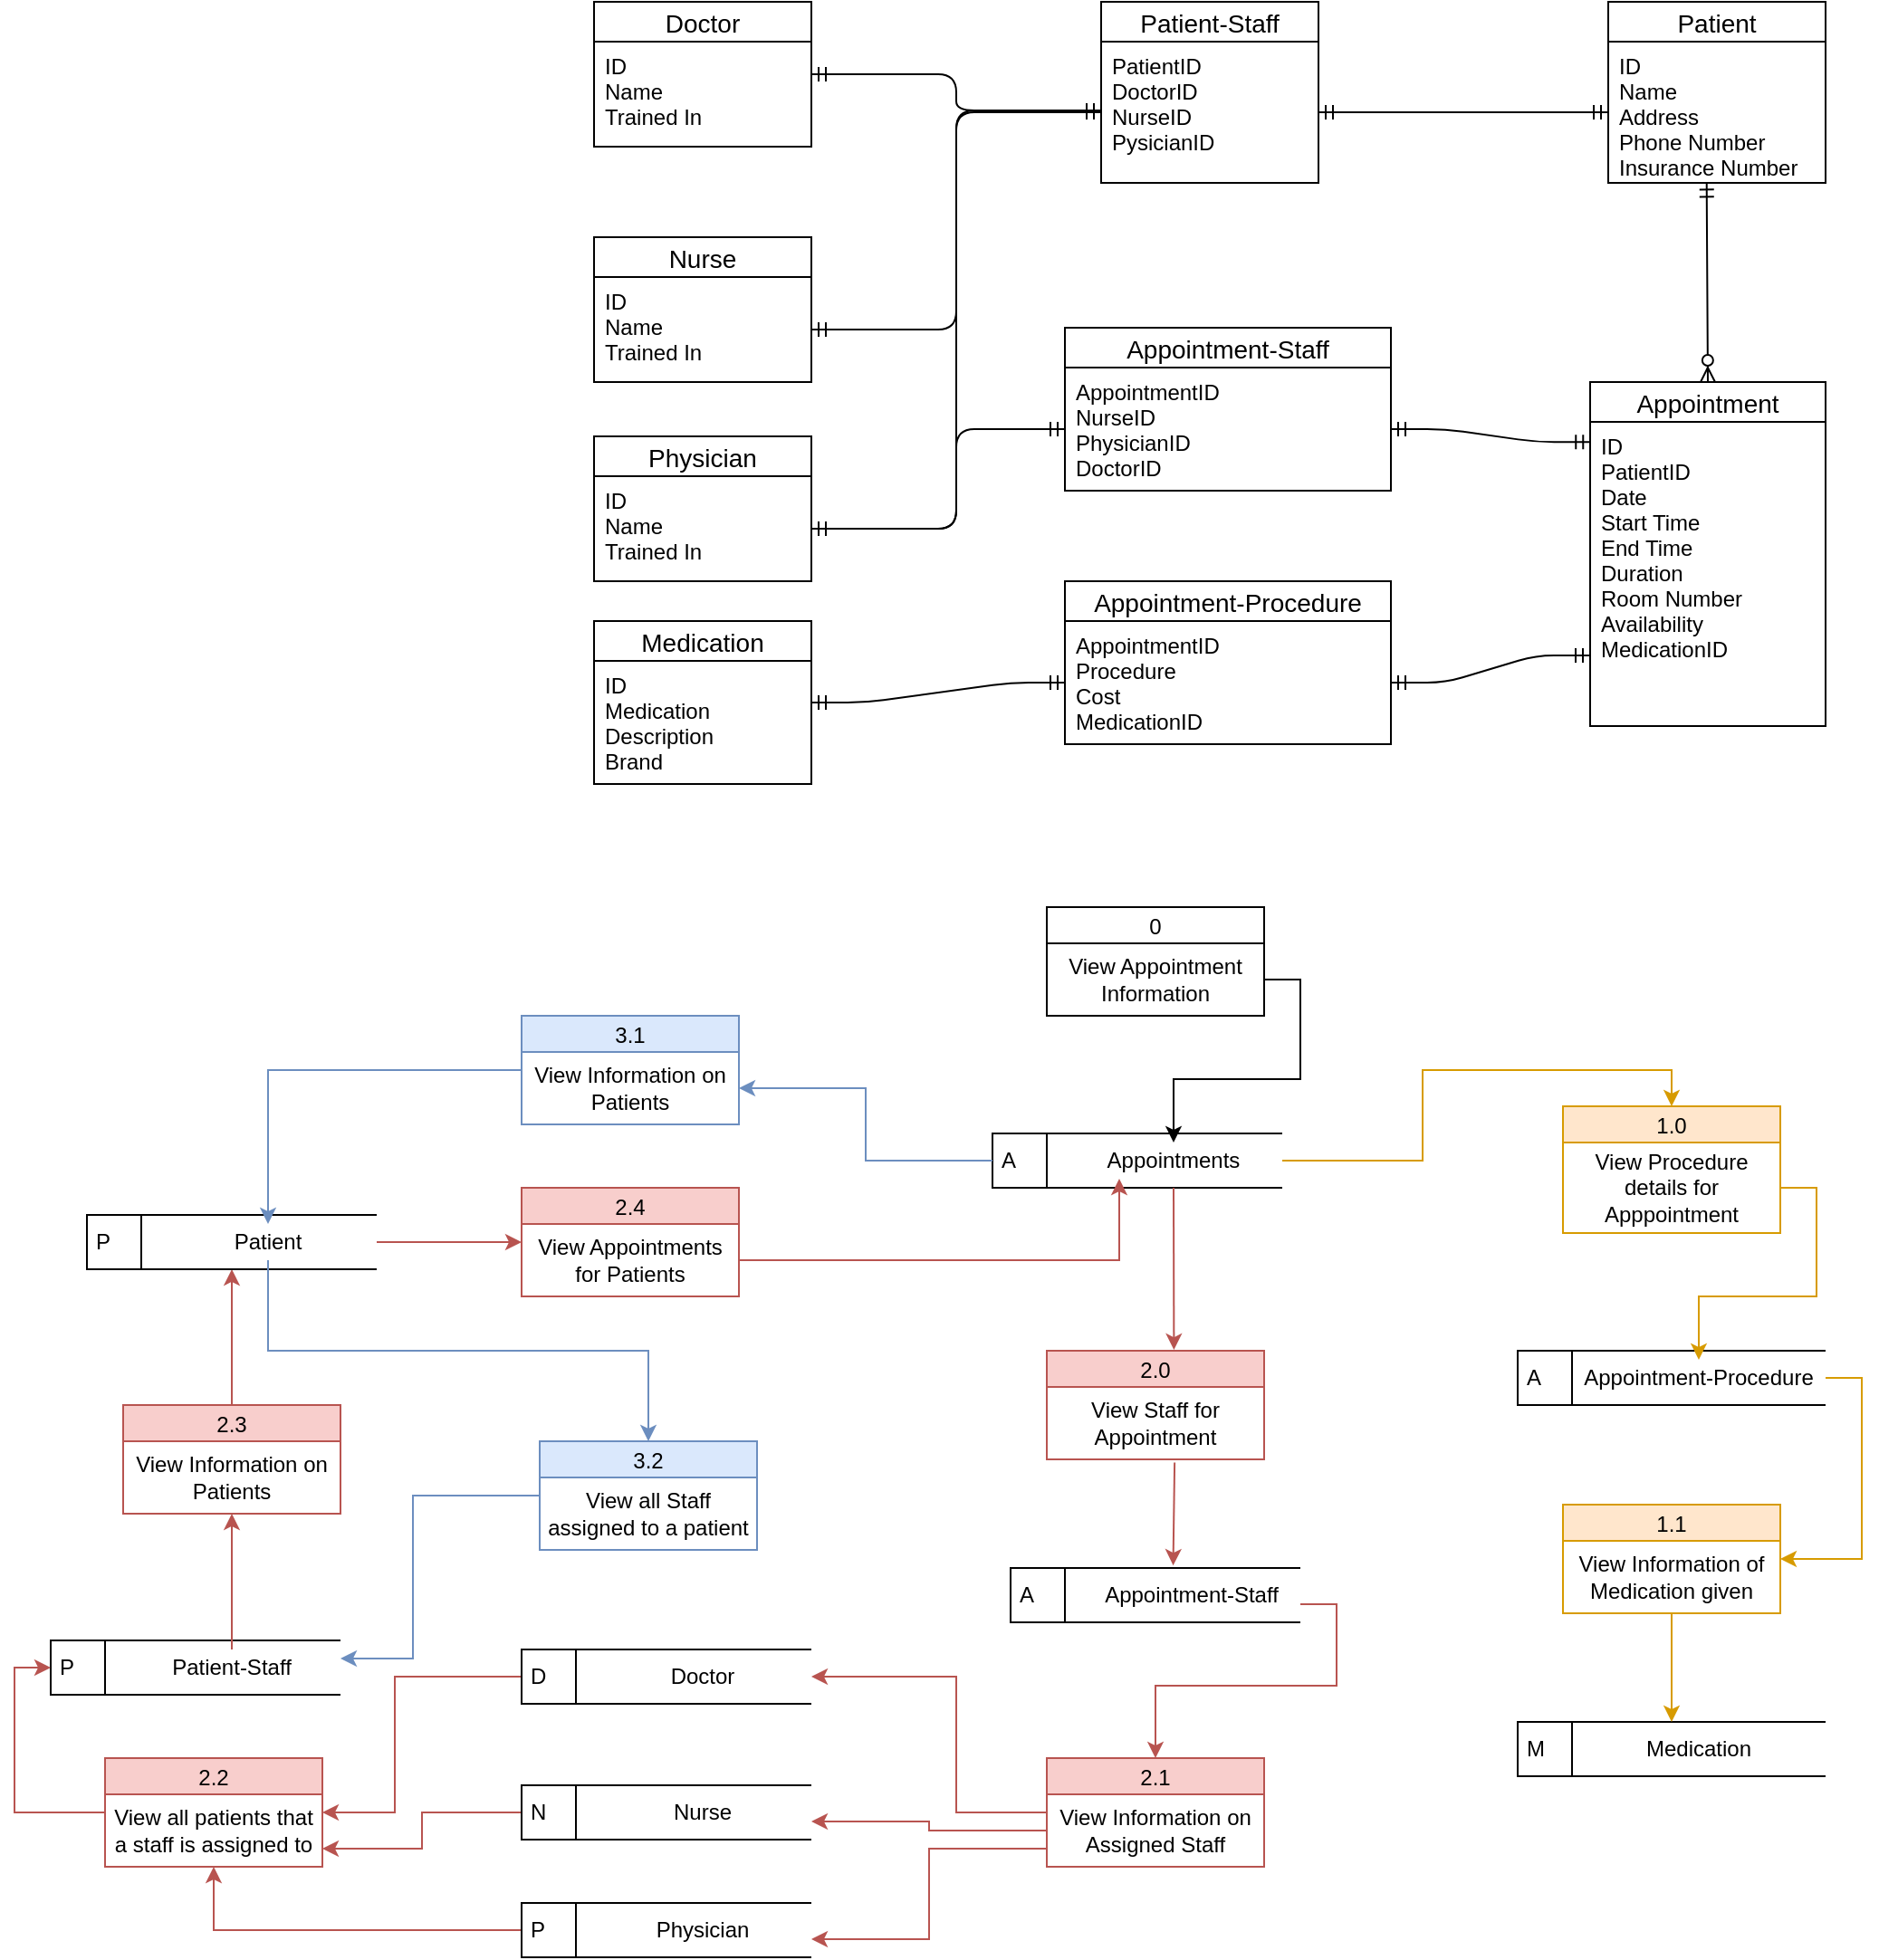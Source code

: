 <mxfile version="13.0.0" type="device"><diagram id="UgqvoOpmT3-BcwIQgKVd" name="Page-1"><mxGraphModel dx="3253" dy="1047" grid="1" gridSize="10" guides="1" tooltips="1" connect="1" arrows="1" fold="1" page="1" pageScale="1" pageWidth="827" pageHeight="1169" math="0" shadow="0"><root><mxCell id="0"/><mxCell id="1" parent="0"/><mxCell id="y8rq7fUijjuKNw_hr2GU-1" value="Doctor" style="swimlane;fontStyle=0;childLayout=stackLayout;horizontal=1;startSize=22;horizontalStack=0;resizeParent=1;resizeParentMax=0;resizeLast=0;collapsible=1;marginBottom=0;align=center;fontSize=14;" parent="1" vertex="1"><mxGeometry x="80" y="40" width="120" height="80" as="geometry"/></mxCell><mxCell id="y8rq7fUijjuKNw_hr2GU-2" value="ID&#10;Name&#10;Trained In" style="text;strokeColor=none;fillColor=none;spacingLeft=4;spacingRight=4;overflow=hidden;rotatable=0;points=[[0,0.5],[1,0.5]];portConstraint=eastwest;fontSize=12;" parent="y8rq7fUijjuKNw_hr2GU-1" vertex="1"><mxGeometry y="22" width="120" height="58" as="geometry"/></mxCell><mxCell id="y8rq7fUijjuKNw_hr2GU-9" value="Physician" style="swimlane;fontStyle=0;childLayout=stackLayout;horizontal=1;startSize=22;horizontalStack=0;resizeParent=1;resizeParentMax=0;resizeLast=0;collapsible=1;marginBottom=0;align=center;fontSize=14;" parent="1" vertex="1"><mxGeometry x="80" y="280" width="120" height="80" as="geometry"/></mxCell><mxCell id="y8rq7fUijjuKNw_hr2GU-10" value="ID&#10;Name&#10;Trained In" style="text;strokeColor=none;fillColor=none;spacingLeft=4;spacingRight=4;overflow=hidden;rotatable=0;points=[[0,0.5],[1,0.5]];portConstraint=eastwest;fontSize=12;" parent="y8rq7fUijjuKNw_hr2GU-9" vertex="1"><mxGeometry y="22" width="120" height="58" as="geometry"/></mxCell><mxCell id="y8rq7fUijjuKNw_hr2GU-15" value="Patient-Staff" style="swimlane;fontStyle=0;childLayout=stackLayout;horizontal=1;startSize=22;horizontalStack=0;resizeParent=1;resizeParentMax=0;resizeLast=0;collapsible=1;marginBottom=0;align=center;fontSize=14;" parent="1" vertex="1"><mxGeometry x="360" y="40" width="120" height="100" as="geometry"/></mxCell><mxCell id="y8rq7fUijjuKNw_hr2GU-16" value="PatientID&#10;DoctorID&#10;NurseID&#10;PysicianID" style="text;strokeColor=none;fillColor=none;spacingLeft=4;spacingRight=4;overflow=hidden;rotatable=0;points=[[0,0.5],[1,0.5]];portConstraint=eastwest;fontSize=12;" parent="y8rq7fUijjuKNw_hr2GU-15" vertex="1"><mxGeometry y="22" width="120" height="78" as="geometry"/></mxCell><mxCell id="y8rq7fUijjuKNw_hr2GU-17" value="Nurse" style="swimlane;fontStyle=0;childLayout=stackLayout;horizontal=1;startSize=22;horizontalStack=0;resizeParent=1;resizeParentMax=0;resizeLast=0;collapsible=1;marginBottom=0;align=center;fontSize=14;" parent="1" vertex="1"><mxGeometry x="80" y="170" width="120" height="80" as="geometry"/></mxCell><mxCell id="y8rq7fUijjuKNw_hr2GU-18" value="ID&#10;Name&#10;Trained In" style="text;strokeColor=none;fillColor=none;spacingLeft=4;spacingRight=4;overflow=hidden;rotatable=0;points=[[0,0.5],[1,0.5]];portConstraint=eastwest;fontSize=12;" parent="y8rq7fUijjuKNw_hr2GU-17" vertex="1"><mxGeometry y="22" width="120" height="58" as="geometry"/></mxCell><mxCell id="y8rq7fUijjuKNw_hr2GU-26" value="" style="fontSize=12;html=1;endArrow=ERmandOne;startArrow=ERmandOne;exitX=1;exitY=0.5;exitDx=0;exitDy=0;entryX=0;entryY=0.5;entryDx=0;entryDy=0;" parent="1" source="y8rq7fUijjuKNw_hr2GU-10" target="y8rq7fUijjuKNw_hr2GU-16" edge="1"><mxGeometry width="100" height="100" relative="1" as="geometry"><mxPoint x="340" y="270" as="sourcePoint"/><mxPoint x="440" y="170" as="targetPoint"/><Array as="points"><mxPoint x="280" y="331"/><mxPoint x="280" y="101"/></Array></mxGeometry></mxCell><mxCell id="y8rq7fUijjuKNw_hr2GU-27" value="" style="fontSize=12;html=1;endArrow=ERmandOne;startArrow=ERmandOne;exitX=1;exitY=0.5;exitDx=0;exitDy=0;" parent="1" source="y8rq7fUijjuKNw_hr2GU-18" edge="1"><mxGeometry width="100" height="100" relative="1" as="geometry"><mxPoint x="210" y="341" as="sourcePoint"/><mxPoint x="360" y="100" as="targetPoint"/><Array as="points"><mxPoint x="280" y="221"/><mxPoint x="280" y="100"/></Array></mxGeometry></mxCell><mxCell id="y8rq7fUijjuKNw_hr2GU-28" value="" style="fontSize=12;html=1;endArrow=ERmandOne;startArrow=ERmandOne;" parent="1" edge="1"><mxGeometry width="100" height="100" relative="1" as="geometry"><mxPoint x="200" y="80" as="sourcePoint"/><mxPoint x="360" y="100" as="targetPoint"/><Array as="points"><mxPoint x="280" y="80"/><mxPoint x="280" y="100"/></Array></mxGeometry></mxCell><mxCell id="wnxnbqq_nV2iklTMP7Pu-3" value="Appointment-Staff" style="swimlane;fontStyle=0;childLayout=stackLayout;horizontal=1;startSize=22;horizontalStack=0;resizeParent=1;resizeParentMax=0;resizeLast=0;collapsible=1;marginBottom=0;align=center;fontSize=14;" vertex="1" parent="1"><mxGeometry x="340" y="220" width="180" height="90" as="geometry"><mxRectangle x="120" y="600" width="180" height="22" as="alternateBounds"/></mxGeometry></mxCell><mxCell id="wnxnbqq_nV2iklTMP7Pu-4" value="AppointmentID&#10;NurseID&#10;PhysicianID&#10;DoctorID" style="text;strokeColor=none;fillColor=none;spacingLeft=4;spacingRight=4;overflow=hidden;rotatable=0;points=[[0,0.5],[1,0.5]];portConstraint=eastwest;fontSize=12;" vertex="1" parent="wnxnbqq_nV2iklTMP7Pu-3"><mxGeometry y="22" width="180" height="68" as="geometry"/></mxCell><mxCell id="wnxnbqq_nV2iklTMP7Pu-1" value="Appointment-Procedure" style="swimlane;fontStyle=0;childLayout=stackLayout;horizontal=1;startSize=22;horizontalStack=0;resizeParent=1;resizeParentMax=0;resizeLast=0;collapsible=1;marginBottom=0;align=center;fontSize=14;" vertex="1" parent="1"><mxGeometry x="340" y="360" width="180" height="90" as="geometry"><mxRectangle x="120" y="600" width="180" height="22" as="alternateBounds"/></mxGeometry></mxCell><mxCell id="wnxnbqq_nV2iklTMP7Pu-2" value="AppointmentID&#10;Procedure&#10;Cost&#10;MedicationID" style="text;strokeColor=none;fillColor=none;spacingLeft=4;spacingRight=4;overflow=hidden;rotatable=0;points=[[0,0.5],[1,0.5]];portConstraint=eastwest;fontSize=12;" vertex="1" parent="wnxnbqq_nV2iklTMP7Pu-1"><mxGeometry y="22" width="180" height="68" as="geometry"/></mxCell><mxCell id="y8rq7fUijjuKNw_hr2GU-13" value="Appointment" style="swimlane;fontStyle=0;childLayout=stackLayout;horizontal=1;startSize=22;horizontalStack=0;resizeParent=1;resizeParentMax=0;resizeLast=0;collapsible=1;marginBottom=0;align=center;fontSize=14;" parent="1" vertex="1"><mxGeometry x="630" y="250" width="130" height="190" as="geometry"/></mxCell><mxCell id="y8rq7fUijjuKNw_hr2GU-14" value="ID&#10;PatientID&#10;Date&#10;Start Time&#10;End Time&#10;Duration&#10;Room Number&#10;Availability&#10;MedicationID" style="text;strokeColor=none;fillColor=none;spacingLeft=4;spacingRight=4;overflow=hidden;rotatable=0;points=[[0,0.5],[1,0.5]];portConstraint=eastwest;fontSize=12;" parent="y8rq7fUijjuKNw_hr2GU-13" vertex="1"><mxGeometry y="22" width="130" height="168" as="geometry"/></mxCell><mxCell id="y8rq7fUijjuKNw_hr2GU-19" value="Patient" style="swimlane;fontStyle=0;childLayout=stackLayout;horizontal=1;startSize=22;horizontalStack=0;resizeParent=1;resizeParentMax=0;resizeLast=0;collapsible=1;marginBottom=0;align=center;fontSize=14;" parent="1" vertex="1"><mxGeometry x="640" y="40" width="120" height="100" as="geometry"/></mxCell><mxCell id="y8rq7fUijjuKNw_hr2GU-20" value="ID&#10;Name&#10;Address&#10;Phone Number&#10;Insurance Number" style="text;strokeColor=none;fillColor=none;spacingLeft=4;spacingRight=4;overflow=hidden;rotatable=0;points=[[0,0.5],[1,0.5]];portConstraint=eastwest;fontSize=12;" parent="y8rq7fUijjuKNw_hr2GU-19" vertex="1"><mxGeometry y="22" width="120" height="78" as="geometry"/></mxCell><mxCell id="wnxnbqq_nV2iklTMP7Pu-5" value="" style="fontSize=12;html=1;endArrow=ERmandOne;startArrow=ERmandOne;entryX=0;entryY=0.5;entryDx=0;entryDy=0;exitX=1;exitY=0.5;exitDx=0;exitDy=0;" edge="1" parent="1" source="y8rq7fUijjuKNw_hr2GU-10" target="wnxnbqq_nV2iklTMP7Pu-4"><mxGeometry width="100" height="100" relative="1" as="geometry"><mxPoint x="200" y="220" as="sourcePoint"/><mxPoint x="350" y="355" as="targetPoint"/><Array as="points"><mxPoint x="280" y="331"/><mxPoint x="280" y="276"/></Array></mxGeometry></mxCell><mxCell id="wnxnbqq_nV2iklTMP7Pu-7" value="" style="edgeStyle=entityRelationEdgeStyle;fontSize=12;html=1;endArrow=ERmandOne;startArrow=ERmandOne;entryX=0.001;entryY=0.066;entryDx=0;entryDy=0;entryPerimeter=0;" edge="1" parent="1" source="wnxnbqq_nV2iklTMP7Pu-4" target="y8rq7fUijjuKNw_hr2GU-14"><mxGeometry width="100" height="100" relative="1" as="geometry"><mxPoint x="140" y="560" as="sourcePoint"/><mxPoint x="240" y="460" as="targetPoint"/></mxGeometry></mxCell><mxCell id="wnxnbqq_nV2iklTMP7Pu-8" value="" style="edgeStyle=entityRelationEdgeStyle;fontSize=12;html=1;endArrow=ERmandOne;startArrow=ERmandOne;exitX=1;exitY=0.5;exitDx=0;exitDy=0;entryX=0;entryY=0.768;entryDx=0;entryDy=0;entryPerimeter=0;" edge="1" parent="1" source="wnxnbqq_nV2iklTMP7Pu-2" target="y8rq7fUijjuKNw_hr2GU-14"><mxGeometry width="100" height="100" relative="1" as="geometry"><mxPoint x="530" y="286.0" as="sourcePoint"/><mxPoint x="620" y="401" as="targetPoint"/></mxGeometry></mxCell><mxCell id="wnxnbqq_nV2iklTMP7Pu-9" value="" style="edgeStyle=entityRelationEdgeStyle;fontSize=12;html=1;endArrow=ERmandOne;startArrow=ERmandOne;exitX=1;exitY=0.5;exitDx=0;exitDy=0;entryX=0;entryY=0.5;entryDx=0;entryDy=0;" edge="1" parent="1" source="y8rq7fUijjuKNw_hr2GU-7" target="wnxnbqq_nV2iklTMP7Pu-2"><mxGeometry width="100" height="100" relative="1" as="geometry"><mxPoint x="520" y="480.0" as="sourcePoint"/><mxPoint x="780" y="360" as="targetPoint"/></mxGeometry></mxCell><mxCell id="wnxnbqq_nV2iklTMP7Pu-10" value="" style="fontSize=12;html=1;endArrow=ERmandOne;startArrow=ERmandOne;entryX=0;entryY=0.5;entryDx=0;entryDy=0;exitX=1;exitY=0.5;exitDx=0;exitDy=0;" edge="1" parent="1" source="y8rq7fUijjuKNw_hr2GU-16" target="y8rq7fUijjuKNw_hr2GU-20"><mxGeometry width="100" height="100" relative="1" as="geometry"><mxPoint x="210" y="341" as="sourcePoint"/><mxPoint x="350" y="286" as="targetPoint"/><Array as="points"><mxPoint x="580" y="101"/></Array></mxGeometry></mxCell><mxCell id="wnxnbqq_nV2iklTMP7Pu-12" value="" style="edgeStyle=orthogonalEdgeStyle;fontSize=12;html=1;endArrow=ERzeroToMany;startArrow=ERmandOne;exitX=0.453;exitY=0.996;exitDx=0;exitDy=0;entryX=0.5;entryY=0;entryDx=0;entryDy=0;exitPerimeter=0;" edge="1" parent="1" source="y8rq7fUijjuKNw_hr2GU-20" target="y8rq7fUijjuKNw_hr2GU-13"><mxGeometry width="100" height="100" relative="1" as="geometry"><mxPoint x="200" y="480" as="sourcePoint"/><mxPoint x="300" y="380" as="targetPoint"/><Array as="points"><mxPoint x="694" y="150"/><mxPoint x="695" y="150"/></Array></mxGeometry></mxCell><mxCell id="y8rq7fUijjuKNw_hr2GU-7" value="Medication" style="swimlane;fontStyle=0;childLayout=stackLayout;horizontal=1;startSize=22;horizontalStack=0;resizeParent=1;resizeParentMax=0;resizeLast=0;collapsible=1;marginBottom=0;align=center;fontSize=14;" parent="1" vertex="1"><mxGeometry x="80" y="382" width="120" height="90" as="geometry"/></mxCell><mxCell id="y8rq7fUijjuKNw_hr2GU-8" value="ID&#10;Medication&#10;Description&#10;Brand" style="text;strokeColor=none;fillColor=none;spacingLeft=4;spacingRight=4;overflow=hidden;rotatable=0;points=[[0,0.5],[1,0.5]];portConstraint=eastwest;fontSize=12;" parent="y8rq7fUijjuKNw_hr2GU-7" vertex="1"><mxGeometry y="22" width="120" height="68" as="geometry"/></mxCell><mxCell id="wnxnbqq_nV2iklTMP7Pu-22" value="" style="group" vertex="1" connectable="0" parent="1"><mxGeometry x="300" y="665" width="160" height="30" as="geometry"/></mxCell><mxCell id="wnxnbqq_nV2iklTMP7Pu-16" value="A" style="html=1;dashed=0;whitespace=wrap;shape=mxgraph.dfd.dataStoreID;align=left;spacingLeft=3;points=[[0,0],[0.5,0],[1,0],[0,0.5],[1,0.5],[0,1],[0.5,1],[1,1]];" vertex="1" parent="wnxnbqq_nV2iklTMP7Pu-22"><mxGeometry width="160" height="30" as="geometry"/></mxCell><mxCell id="wnxnbqq_nV2iklTMP7Pu-18" value="Appointments" style="text;html=1;strokeColor=none;fillColor=none;align=center;verticalAlign=middle;whiteSpace=wrap;rounded=0;" vertex="1" parent="wnxnbqq_nV2iklTMP7Pu-22"><mxGeometry x="40" y="5" width="120" height="20" as="geometry"/></mxCell><mxCell id="wnxnbqq_nV2iklTMP7Pu-28" value="A" style="html=1;dashed=0;whitespace=wrap;shape=mxgraph.dfd.dataStoreID;align=left;spacingLeft=3;points=[[0,0],[0.5,0],[1,0],[0,0.5],[1,0.5],[0,1],[0.5,1],[1,1]];" vertex="1" parent="1"><mxGeometry x="310" y="905" width="160" height="30" as="geometry"/></mxCell><mxCell id="wnxnbqq_nV2iklTMP7Pu-84" style="edgeStyle=orthogonalEdgeStyle;rounded=0;orthogonalLoop=1;jettySize=auto;html=1;exitX=1;exitY=0.75;exitDx=0;exitDy=0;entryX=0.5;entryY=0;entryDx=0;entryDy=0;fillColor=#f8cecc;strokeColor=#b85450;" edge="1" parent="1" source="wnxnbqq_nV2iklTMP7Pu-29" target="wnxnbqq_nV2iklTMP7Pu-39"><mxGeometry relative="1" as="geometry"/></mxCell><mxCell id="wnxnbqq_nV2iklTMP7Pu-29" value="Appointment-Staff" style="text;html=1;strokeColor=none;fillColor=none;align=center;verticalAlign=middle;whiteSpace=wrap;rounded=0;" vertex="1" parent="1"><mxGeometry x="350" y="910" width="120" height="20" as="geometry"/></mxCell><mxCell id="wnxnbqq_nV2iklTMP7Pu-25" value="2.0" style="swimlane;fontStyle=0;childLayout=stackLayout;horizontal=1;startSize=20;fillColor=#f8cecc;horizontalStack=0;resizeParent=1;resizeParentMax=0;resizeLast=0;collapsible=0;marginBottom=0;swimlaneFillColor=#ffffff;strokeColor=#b85450;" vertex="1" parent="1"><mxGeometry x="330" y="785" width="120" height="60" as="geometry"/></mxCell><mxCell id="wnxnbqq_nV2iklTMP7Pu-26" value="View Staff for Appointment" style="text;html=1;strokeColor=none;fillColor=none;align=center;verticalAlign=middle;whiteSpace=wrap;rounded=0;" vertex="1" parent="wnxnbqq_nV2iklTMP7Pu-25"><mxGeometry y="20" width="120" height="40" as="geometry"/></mxCell><mxCell id="wnxnbqq_nV2iklTMP7Pu-32" value="A" style="html=1;dashed=0;whitespace=wrap;shape=mxgraph.dfd.dataStoreID;align=left;spacingLeft=3;points=[[0,0],[0.5,0],[1,0],[0,0.5],[1,0.5],[0,1],[0.5,1],[1,1]];" vertex="1" parent="1"><mxGeometry x="590" y="785" width="170" height="30" as="geometry"/></mxCell><mxCell id="wnxnbqq_nV2iklTMP7Pu-102" style="edgeStyle=orthogonalEdgeStyle;rounded=0;orthogonalLoop=1;jettySize=auto;html=1;exitX=1;exitY=0.5;exitDx=0;exitDy=0;entryX=1;entryY=0.25;entryDx=0;entryDy=0;fillColor=#ffe6cc;strokeColor=#d79b00;" edge="1" parent="1" source="wnxnbqq_nV2iklTMP7Pu-33" target="wnxnbqq_nV2iklTMP7Pu-36"><mxGeometry relative="1" as="geometry"/></mxCell><mxCell id="wnxnbqq_nV2iklTMP7Pu-33" value="Appointment-Procedure" style="text;html=1;strokeColor=none;fillColor=none;align=center;verticalAlign=middle;whiteSpace=wrap;rounded=0;" vertex="1" parent="1"><mxGeometry x="620" y="790" width="140" height="20" as="geometry"/></mxCell><mxCell id="wnxnbqq_nV2iklTMP7Pu-37" value="M" style="html=1;dashed=0;whitespace=wrap;shape=mxgraph.dfd.dataStoreID;align=left;spacingLeft=3;points=[[0,0],[0.5,0],[1,0],[0,0.5],[1,0.5],[0,1],[0.5,1],[1,1]];" vertex="1" parent="1"><mxGeometry x="590" y="990" width="170" height="30" as="geometry"/></mxCell><mxCell id="wnxnbqq_nV2iklTMP7Pu-38" value="Medication" style="text;html=1;strokeColor=none;fillColor=none;align=center;verticalAlign=middle;whiteSpace=wrap;rounded=0;" vertex="1" parent="1"><mxGeometry x="620" y="995" width="140" height="20" as="geometry"/></mxCell><mxCell id="wnxnbqq_nV2iklTMP7Pu-30" value="1.0" style="swimlane;fontStyle=0;childLayout=stackLayout;horizontal=1;startSize=20;fillColor=#ffe6cc;horizontalStack=0;resizeParent=1;resizeParentMax=0;resizeLast=0;collapsible=0;marginBottom=0;swimlaneFillColor=#ffffff;strokeColor=#d79b00;" vertex="1" parent="1"><mxGeometry x="615" y="650" width="120" height="70" as="geometry"/></mxCell><mxCell id="wnxnbqq_nV2iklTMP7Pu-31" value="View Procedure details for Apppointment" style="text;html=1;strokeColor=none;fillColor=none;align=center;verticalAlign=middle;whiteSpace=wrap;rounded=0;" vertex="1" parent="wnxnbqq_nV2iklTMP7Pu-30"><mxGeometry y="20" width="120" height="50" as="geometry"/></mxCell><mxCell id="wnxnbqq_nV2iklTMP7Pu-35" value="1.1" style="swimlane;fontStyle=0;childLayout=stackLayout;horizontal=1;startSize=20;fillColor=#ffe6cc;horizontalStack=0;resizeParent=1;resizeParentMax=0;resizeLast=0;collapsible=0;marginBottom=0;swimlaneFillColor=#ffffff;strokeColor=#d79b00;" vertex="1" parent="1"><mxGeometry x="615" y="870" width="120" height="60" as="geometry"/></mxCell><mxCell id="wnxnbqq_nV2iklTMP7Pu-36" value="View Information of Medication given" style="text;html=1;strokeColor=none;fillColor=none;align=center;verticalAlign=middle;whiteSpace=wrap;rounded=0;" vertex="1" parent="wnxnbqq_nV2iklTMP7Pu-35"><mxGeometry y="20" width="120" height="40" as="geometry"/></mxCell><mxCell id="wnxnbqq_nV2iklTMP7Pu-14" value="0" style="swimlane;fontStyle=0;childLayout=stackLayout;horizontal=1;startSize=20;fillColor=#ffffff;horizontalStack=0;resizeParent=1;resizeParentMax=0;resizeLast=0;collapsible=0;marginBottom=0;swimlaneFillColor=#ffffff;" vertex="1" parent="1"><mxGeometry x="330" y="540" width="120" height="60" as="geometry"/></mxCell><mxCell id="wnxnbqq_nV2iklTMP7Pu-17" value="View Appointment Information" style="text;html=1;strokeColor=none;fillColor=none;align=center;verticalAlign=middle;whiteSpace=wrap;rounded=0;" vertex="1" parent="wnxnbqq_nV2iklTMP7Pu-14"><mxGeometry y="20" width="120" height="40" as="geometry"/></mxCell><mxCell id="wnxnbqq_nV2iklTMP7Pu-88" style="edgeStyle=orthogonalEdgeStyle;rounded=0;orthogonalLoop=1;jettySize=auto;html=1;exitX=0;exitY=0.5;exitDx=0;exitDy=0;entryX=0.5;entryY=1;entryDx=0;entryDy=0;fillColor=#f8cecc;strokeColor=#b85450;" edge="1" parent="1" source="wnxnbqq_nV2iklTMP7Pu-41" target="wnxnbqq_nV2iklTMP7Pu-48"><mxGeometry relative="1" as="geometry"/></mxCell><mxCell id="wnxnbqq_nV2iklTMP7Pu-41" value="P" style="html=1;dashed=0;whitespace=wrap;shape=mxgraph.dfd.dataStoreID;align=left;spacingLeft=3;points=[[0,0],[0.5,0],[1,0],[0,0.5],[1,0.5],[0,1],[0.5,1],[1,1]];" vertex="1" parent="1"><mxGeometry x="40" y="1090" width="160" height="30" as="geometry"/></mxCell><mxCell id="wnxnbqq_nV2iklTMP7Pu-42" value="Physician" style="text;html=1;strokeColor=none;fillColor=none;align=center;verticalAlign=middle;whiteSpace=wrap;rounded=0;" vertex="1" parent="1"><mxGeometry x="80" y="1095" width="120" height="20" as="geometry"/></mxCell><mxCell id="wnxnbqq_nV2iklTMP7Pu-89" style="edgeStyle=orthogonalEdgeStyle;rounded=0;orthogonalLoop=1;jettySize=auto;html=1;exitX=0;exitY=0.5;exitDx=0;exitDy=0;entryX=1;entryY=0.75;entryDx=0;entryDy=0;fillColor=#f8cecc;strokeColor=#b85450;" edge="1" parent="1" source="wnxnbqq_nV2iklTMP7Pu-43" target="wnxnbqq_nV2iklTMP7Pu-48"><mxGeometry relative="1" as="geometry"/></mxCell><mxCell id="wnxnbqq_nV2iklTMP7Pu-43" value="N" style="html=1;dashed=0;whitespace=wrap;shape=mxgraph.dfd.dataStoreID;align=left;spacingLeft=3;points=[[0,0],[0.5,0],[1,0],[0,0.5],[1,0.5],[0,1],[0.5,1],[1,1]];" vertex="1" parent="1"><mxGeometry x="40" y="1025" width="160" height="30" as="geometry"/></mxCell><mxCell id="wnxnbqq_nV2iklTMP7Pu-44" value="Nurse" style="text;html=1;strokeColor=none;fillColor=none;align=center;verticalAlign=middle;whiteSpace=wrap;rounded=0;" vertex="1" parent="1"><mxGeometry x="80" y="1030" width="120" height="20" as="geometry"/></mxCell><mxCell id="wnxnbqq_nV2iklTMP7Pu-90" style="edgeStyle=orthogonalEdgeStyle;rounded=0;orthogonalLoop=1;jettySize=auto;html=1;exitX=0;exitY=0.5;exitDx=0;exitDy=0;entryX=1;entryY=0.25;entryDx=0;entryDy=0;fillColor=#f8cecc;strokeColor=#b85450;" edge="1" parent="1" source="wnxnbqq_nV2iklTMP7Pu-45" target="wnxnbqq_nV2iklTMP7Pu-48"><mxGeometry relative="1" as="geometry"><Array as="points"><mxPoint x="-30" y="965"/><mxPoint x="-30" y="1040"/></Array></mxGeometry></mxCell><mxCell id="wnxnbqq_nV2iklTMP7Pu-45" value="D" style="html=1;dashed=0;whitespace=wrap;shape=mxgraph.dfd.dataStoreID;align=left;spacingLeft=3;points=[[0,0],[0.5,0],[1,0],[0,0.5],[1,0.5],[0,1],[0.5,1],[1,1]];" vertex="1" parent="1"><mxGeometry x="40" y="950" width="160" height="30" as="geometry"/></mxCell><mxCell id="wnxnbqq_nV2iklTMP7Pu-46" value="Doctor" style="text;html=1;strokeColor=none;fillColor=none;align=center;verticalAlign=middle;whiteSpace=wrap;rounded=0;" vertex="1" parent="1"><mxGeometry x="80" y="955" width="120" height="20" as="geometry"/></mxCell><mxCell id="wnxnbqq_nV2iklTMP7Pu-39" value="2.1" style="swimlane;fontStyle=0;childLayout=stackLayout;horizontal=1;startSize=20;fillColor=#f8cecc;horizontalStack=0;resizeParent=1;resizeParentMax=0;resizeLast=0;collapsible=0;marginBottom=0;swimlaneFillColor=#ffffff;strokeColor=#b85450;" vertex="1" parent="1"><mxGeometry x="330" y="1010" width="120" height="60" as="geometry"/></mxCell><mxCell id="wnxnbqq_nV2iklTMP7Pu-40" value="View Information on Assigned Staff" style="text;html=1;strokeColor=none;fillColor=none;align=center;verticalAlign=middle;whiteSpace=wrap;rounded=0;" vertex="1" parent="wnxnbqq_nV2iklTMP7Pu-39"><mxGeometry y="20" width="120" height="40" as="geometry"/></mxCell><mxCell id="wnxnbqq_nV2iklTMP7Pu-49" value="P" style="html=1;dashed=0;whitespace=wrap;shape=mxgraph.dfd.dataStoreID;align=left;spacingLeft=3;points=[[0,0],[0.5,0],[1,0],[0,0.5],[1,0.5],[0,1],[0.5,1],[1,1]];" vertex="1" parent="1"><mxGeometry x="-220" y="945" width="160" height="30" as="geometry"/></mxCell><mxCell id="wnxnbqq_nV2iklTMP7Pu-94" style="edgeStyle=orthogonalEdgeStyle;rounded=0;orthogonalLoop=1;jettySize=auto;html=1;exitX=0.5;exitY=0;exitDx=0;exitDy=0;entryX=0.5;entryY=1;entryDx=0;entryDy=0;fillColor=#f8cecc;strokeColor=#b85450;" edge="1" parent="1" source="wnxnbqq_nV2iklTMP7Pu-50" target="wnxnbqq_nV2iklTMP7Pu-66"><mxGeometry relative="1" as="geometry"/></mxCell><mxCell id="wnxnbqq_nV2iklTMP7Pu-50" value="Patient-Staff" style="text;html=1;strokeColor=none;fillColor=none;align=center;verticalAlign=middle;whiteSpace=wrap;rounded=0;" vertex="1" parent="1"><mxGeometry x="-180" y="950" width="120" height="20" as="geometry"/></mxCell><mxCell id="wnxnbqq_nV2iklTMP7Pu-91" style="edgeStyle=orthogonalEdgeStyle;rounded=0;orthogonalLoop=1;jettySize=auto;html=1;exitX=0;exitY=0.5;exitDx=0;exitDy=0;entryX=0;entryY=0.5;entryDx=0;entryDy=0;fillColor=#f8cecc;strokeColor=#b85450;" edge="1" parent="1" source="wnxnbqq_nV2iklTMP7Pu-47" target="wnxnbqq_nV2iklTMP7Pu-49"><mxGeometry relative="1" as="geometry"/></mxCell><mxCell id="wnxnbqq_nV2iklTMP7Pu-47" value="2.2" style="swimlane;fontStyle=0;childLayout=stackLayout;horizontal=1;startSize=20;fillColor=#f8cecc;horizontalStack=0;resizeParent=1;resizeParentMax=0;resizeLast=0;collapsible=0;marginBottom=0;swimlaneFillColor=#ffffff;strokeColor=#b85450;" vertex="1" parent="1"><mxGeometry x="-190" y="1010" width="120" height="60" as="geometry"/></mxCell><mxCell id="wnxnbqq_nV2iklTMP7Pu-48" value="View all patients that a staff is assigned to" style="text;html=1;strokeColor=none;fillColor=none;align=center;verticalAlign=middle;whiteSpace=wrap;rounded=0;" vertex="1" parent="wnxnbqq_nV2iklTMP7Pu-47"><mxGeometry y="20" width="120" height="40" as="geometry"/></mxCell><mxCell id="wnxnbqq_nV2iklTMP7Pu-95" style="edgeStyle=orthogonalEdgeStyle;rounded=0;orthogonalLoop=1;jettySize=auto;html=1;exitX=0.5;exitY=0;exitDx=0;exitDy=0;entryX=0.5;entryY=1;entryDx=0;entryDy=0;fillColor=#f8cecc;strokeColor=#b85450;" edge="1" parent="1" source="wnxnbqq_nV2iklTMP7Pu-53" target="wnxnbqq_nV2iklTMP7Pu-61"><mxGeometry relative="1" as="geometry"/></mxCell><mxCell id="wnxnbqq_nV2iklTMP7Pu-53" value="2.3" style="swimlane;fontStyle=0;childLayout=stackLayout;horizontal=1;startSize=20;fillColor=#f8cecc;horizontalStack=0;resizeParent=1;resizeParentMax=0;resizeLast=0;collapsible=0;marginBottom=0;swimlaneFillColor=#ffffff;strokeColor=#b85450;" vertex="1" parent="1"><mxGeometry x="-180" y="815" width="120" height="60" as="geometry"/></mxCell><mxCell id="wnxnbqq_nV2iklTMP7Pu-66" value="View Information on Patients" style="text;html=1;strokeColor=none;fillColor=none;align=center;verticalAlign=middle;whiteSpace=wrap;rounded=0;" vertex="1" parent="wnxnbqq_nV2iklTMP7Pu-53"><mxGeometry y="20" width="120" height="40" as="geometry"/></mxCell><mxCell id="wnxnbqq_nV2iklTMP7Pu-61" value="P" style="html=1;dashed=0;whitespace=wrap;shape=mxgraph.dfd.dataStoreID;align=left;spacingLeft=3;points=[[0,0],[0.5,0],[1,0],[0,0.5],[1,0.5],[0,1],[0.5,1],[1,1]];" vertex="1" parent="1"><mxGeometry x="-200" y="710" width="160" height="30" as="geometry"/></mxCell><mxCell id="wnxnbqq_nV2iklTMP7Pu-96" style="edgeStyle=orthogonalEdgeStyle;rounded=0;orthogonalLoop=1;jettySize=auto;html=1;exitX=0.5;exitY=1;exitDx=0;exitDy=0;entryX=0.5;entryY=0;entryDx=0;entryDy=0;fillColor=#dae8fc;strokeColor=#6c8ebf;" edge="1" parent="1" source="wnxnbqq_nV2iklTMP7Pu-62" target="wnxnbqq_nV2iklTMP7Pu-65"><mxGeometry relative="1" as="geometry"/></mxCell><mxCell id="wnxnbqq_nV2iklTMP7Pu-62" value="Patient" style="text;html=1;strokeColor=none;fillColor=none;align=center;verticalAlign=middle;whiteSpace=wrap;rounded=0;" vertex="1" parent="1"><mxGeometry x="-160" y="715" width="120" height="20" as="geometry"/></mxCell><mxCell id="wnxnbqq_nV2iklTMP7Pu-51" value="2.4" style="swimlane;fontStyle=0;childLayout=stackLayout;horizontal=1;startSize=20;fillColor=#f8cecc;horizontalStack=0;resizeParent=1;resizeParentMax=0;resizeLast=0;collapsible=0;marginBottom=0;swimlaneFillColor=#ffffff;strokeColor=#b85450;" vertex="1" parent="1"><mxGeometry x="40" y="695" width="120" height="60" as="geometry"/></mxCell><mxCell id="wnxnbqq_nV2iklTMP7Pu-52" value="View Appointments for Patients" style="text;html=1;strokeColor=none;fillColor=none;align=center;verticalAlign=middle;whiteSpace=wrap;rounded=0;" vertex="1" parent="wnxnbqq_nV2iklTMP7Pu-51"><mxGeometry y="20" width="120" height="40" as="geometry"/></mxCell><mxCell id="wnxnbqq_nV2iklTMP7Pu-97" style="edgeStyle=orthogonalEdgeStyle;rounded=0;orthogonalLoop=1;jettySize=auto;html=1;exitX=0;exitY=0.5;exitDx=0;exitDy=0;entryX=1;entryY=0.25;entryDx=0;entryDy=0;fillColor=#dae8fc;strokeColor=#6c8ebf;" edge="1" parent="1" source="wnxnbqq_nV2iklTMP7Pu-65" target="wnxnbqq_nV2iklTMP7Pu-50"><mxGeometry relative="1" as="geometry"><Array as="points"><mxPoint x="-20" y="865"/><mxPoint x="-20" y="955"/></Array></mxGeometry></mxCell><mxCell id="wnxnbqq_nV2iklTMP7Pu-65" value="3.2" style="swimlane;fontStyle=0;childLayout=stackLayout;horizontal=1;startSize=20;fillColor=#dae8fc;horizontalStack=0;resizeParent=1;resizeParentMax=0;resizeLast=0;collapsible=0;marginBottom=0;swimlaneFillColor=#ffffff;strokeColor=#6c8ebf;" vertex="1" parent="1"><mxGeometry x="50" y="835" width="120" height="60" as="geometry"/></mxCell><mxCell id="wnxnbqq_nV2iklTMP7Pu-54" value="View all Staff assigned to a patient" style="text;html=1;strokeColor=none;fillColor=none;align=center;verticalAlign=middle;whiteSpace=wrap;rounded=0;" vertex="1" parent="wnxnbqq_nV2iklTMP7Pu-65"><mxGeometry y="20" width="120" height="40" as="geometry"/></mxCell><mxCell id="wnxnbqq_nV2iklTMP7Pu-63" value="3.1" style="swimlane;fontStyle=0;childLayout=stackLayout;horizontal=1;startSize=20;fillColor=#dae8fc;horizontalStack=0;resizeParent=1;resizeParentMax=0;resizeLast=0;collapsible=0;marginBottom=0;swimlaneFillColor=#ffffff;strokeColor=#6c8ebf;" vertex="1" parent="1"><mxGeometry x="40" y="600" width="120" height="60" as="geometry"/></mxCell><mxCell id="wnxnbqq_nV2iklTMP7Pu-64" value="View Information on Patients" style="text;html=1;strokeColor=none;fillColor=none;align=center;verticalAlign=middle;whiteSpace=wrap;rounded=0;" vertex="1" parent="wnxnbqq_nV2iklTMP7Pu-63"><mxGeometry y="20" width="120" height="40" as="geometry"/></mxCell><mxCell id="wnxnbqq_nV2iklTMP7Pu-67" style="edgeStyle=orthogonalEdgeStyle;rounded=0;orthogonalLoop=1;jettySize=auto;html=1;exitX=0;exitY=0.5;exitDx=0;exitDy=0;entryX=1;entryY=0.5;entryDx=0;entryDy=0;fillColor=#dae8fc;strokeColor=#6c8ebf;" edge="1" parent="1" source="wnxnbqq_nV2iklTMP7Pu-16" target="wnxnbqq_nV2iklTMP7Pu-64"><mxGeometry relative="1" as="geometry"/></mxCell><mxCell id="wnxnbqq_nV2iklTMP7Pu-69" style="edgeStyle=orthogonalEdgeStyle;rounded=0;orthogonalLoop=1;jettySize=auto;html=1;exitX=1;exitY=0.5;exitDx=0;exitDy=0;entryX=0.25;entryY=1;entryDx=0;entryDy=0;fillColor=#f8cecc;strokeColor=#b85450;" edge="1" parent="1" source="wnxnbqq_nV2iklTMP7Pu-52" target="wnxnbqq_nV2iklTMP7Pu-18"><mxGeometry relative="1" as="geometry"/></mxCell><mxCell id="wnxnbqq_nV2iklTMP7Pu-70" style="edgeStyle=orthogonalEdgeStyle;rounded=0;orthogonalLoop=1;jettySize=auto;html=1;exitX=0;exitY=0.25;exitDx=0;exitDy=0;entryX=0.5;entryY=0;entryDx=0;entryDy=0;fillColor=#dae8fc;strokeColor=#6c8ebf;" edge="1" parent="1" source="wnxnbqq_nV2iklTMP7Pu-64" target="wnxnbqq_nV2iklTMP7Pu-62"><mxGeometry relative="1" as="geometry"/></mxCell><mxCell id="wnxnbqq_nV2iklTMP7Pu-74" style="edgeStyle=orthogonalEdgeStyle;rounded=0;orthogonalLoop=1;jettySize=auto;html=1;exitX=1;exitY=0.5;exitDx=0;exitDy=0;entryX=0;entryY=0.25;entryDx=0;entryDy=0;fillColor=#f8cecc;strokeColor=#b85450;" edge="1" parent="1" source="wnxnbqq_nV2iklTMP7Pu-62" target="wnxnbqq_nV2iklTMP7Pu-52"><mxGeometry relative="1" as="geometry"/></mxCell><mxCell id="wnxnbqq_nV2iklTMP7Pu-79" value="" style="endArrow=classic;html=1;exitX=0.588;exitY=1.045;exitDx=0;exitDy=0;exitPerimeter=0;entryX=0.561;entryY=-0.047;entryDx=0;entryDy=0;entryPerimeter=0;fillColor=#f8cecc;strokeColor=#b85450;" edge="1" parent="1" source="wnxnbqq_nV2iklTMP7Pu-26" target="wnxnbqq_nV2iklTMP7Pu-28"><mxGeometry width="50" height="50" relative="1" as="geometry"><mxPoint x="250" y="940" as="sourcePoint"/><mxPoint x="300" y="890" as="targetPoint"/></mxGeometry></mxCell><mxCell id="wnxnbqq_nV2iklTMP7Pu-82" style="edgeStyle=orthogonalEdgeStyle;rounded=0;orthogonalLoop=1;jettySize=auto;html=1;exitX=1;exitY=0.5;exitDx=0;exitDy=0;entryX=0.5;entryY=0;entryDx=0;entryDy=0;" edge="1" parent="1" source="wnxnbqq_nV2iklTMP7Pu-17" target="wnxnbqq_nV2iklTMP7Pu-18"><mxGeometry relative="1" as="geometry"/></mxCell><mxCell id="wnxnbqq_nV2iklTMP7Pu-85" style="edgeStyle=orthogonalEdgeStyle;rounded=0;orthogonalLoop=1;jettySize=auto;html=1;exitX=0;exitY=0.75;exitDx=0;exitDy=0;entryX=1;entryY=0.75;entryDx=0;entryDy=0;fillColor=#f8cecc;strokeColor=#b85450;" edge="1" parent="1" source="wnxnbqq_nV2iklTMP7Pu-40" target="wnxnbqq_nV2iklTMP7Pu-42"><mxGeometry relative="1" as="geometry"/></mxCell><mxCell id="wnxnbqq_nV2iklTMP7Pu-86" style="edgeStyle=orthogonalEdgeStyle;rounded=0;orthogonalLoop=1;jettySize=auto;html=1;exitX=0;exitY=0.5;exitDx=0;exitDy=0;entryX=1;entryY=0.75;entryDx=0;entryDy=0;fillColor=#f8cecc;strokeColor=#b85450;" edge="1" parent="1" source="wnxnbqq_nV2iklTMP7Pu-40" target="wnxnbqq_nV2iklTMP7Pu-44"><mxGeometry relative="1" as="geometry"/></mxCell><mxCell id="wnxnbqq_nV2iklTMP7Pu-87" style="edgeStyle=orthogonalEdgeStyle;rounded=0;orthogonalLoop=1;jettySize=auto;html=1;exitX=0;exitY=0.25;exitDx=0;exitDy=0;entryX=1;entryY=0.5;entryDx=0;entryDy=0;fillColor=#f8cecc;strokeColor=#b85450;" edge="1" parent="1" source="wnxnbqq_nV2iklTMP7Pu-40" target="wnxnbqq_nV2iklTMP7Pu-46"><mxGeometry relative="1" as="geometry"><Array as="points"><mxPoint x="280" y="1040"/><mxPoint x="280" y="965"/></Array></mxGeometry></mxCell><mxCell id="wnxnbqq_nV2iklTMP7Pu-98" value="" style="endArrow=classic;html=1;exitX=0.625;exitY=1;exitDx=0;exitDy=0;exitPerimeter=0;entryX=0.585;entryY=-0.008;entryDx=0;entryDy=0;entryPerimeter=0;fillColor=#f8cecc;strokeColor=#b85450;" edge="1" parent="1" source="wnxnbqq_nV2iklTMP7Pu-16" target="wnxnbqq_nV2iklTMP7Pu-25"><mxGeometry width="50" height="50" relative="1" as="geometry"><mxPoint x="390" y="780" as="sourcePoint"/><mxPoint x="440" y="730" as="targetPoint"/></mxGeometry></mxCell><mxCell id="wnxnbqq_nV2iklTMP7Pu-99" style="edgeStyle=orthogonalEdgeStyle;rounded=0;orthogonalLoop=1;jettySize=auto;html=1;exitX=1;exitY=0.5;exitDx=0;exitDy=0;entryX=0.5;entryY=0;entryDx=0;entryDy=0;fillColor=#ffe6cc;strokeColor=#d79b00;" edge="1" parent="1" source="wnxnbqq_nV2iklTMP7Pu-18" target="wnxnbqq_nV2iklTMP7Pu-30"><mxGeometry relative="1" as="geometry"/></mxCell><mxCell id="wnxnbqq_nV2iklTMP7Pu-101" style="edgeStyle=orthogonalEdgeStyle;rounded=0;orthogonalLoop=1;jettySize=auto;html=1;exitX=1;exitY=0.5;exitDx=0;exitDy=0;entryX=0.5;entryY=0;entryDx=0;entryDy=0;fillColor=#ffe6cc;strokeColor=#d79b00;" edge="1" parent="1" source="wnxnbqq_nV2iklTMP7Pu-31" target="wnxnbqq_nV2iklTMP7Pu-33"><mxGeometry relative="1" as="geometry"/></mxCell><mxCell id="wnxnbqq_nV2iklTMP7Pu-103" style="edgeStyle=orthogonalEdgeStyle;rounded=0;orthogonalLoop=1;jettySize=auto;html=1;exitX=0.5;exitY=1;exitDx=0;exitDy=0;entryX=0.5;entryY=0;entryDx=0;entryDy=0;fillColor=#ffe6cc;strokeColor=#d79b00;" edge="1" parent="1" source="wnxnbqq_nV2iklTMP7Pu-36" target="wnxnbqq_nV2iklTMP7Pu-37"><mxGeometry relative="1" as="geometry"/></mxCell></root></mxGraphModel></diagram></mxfile>